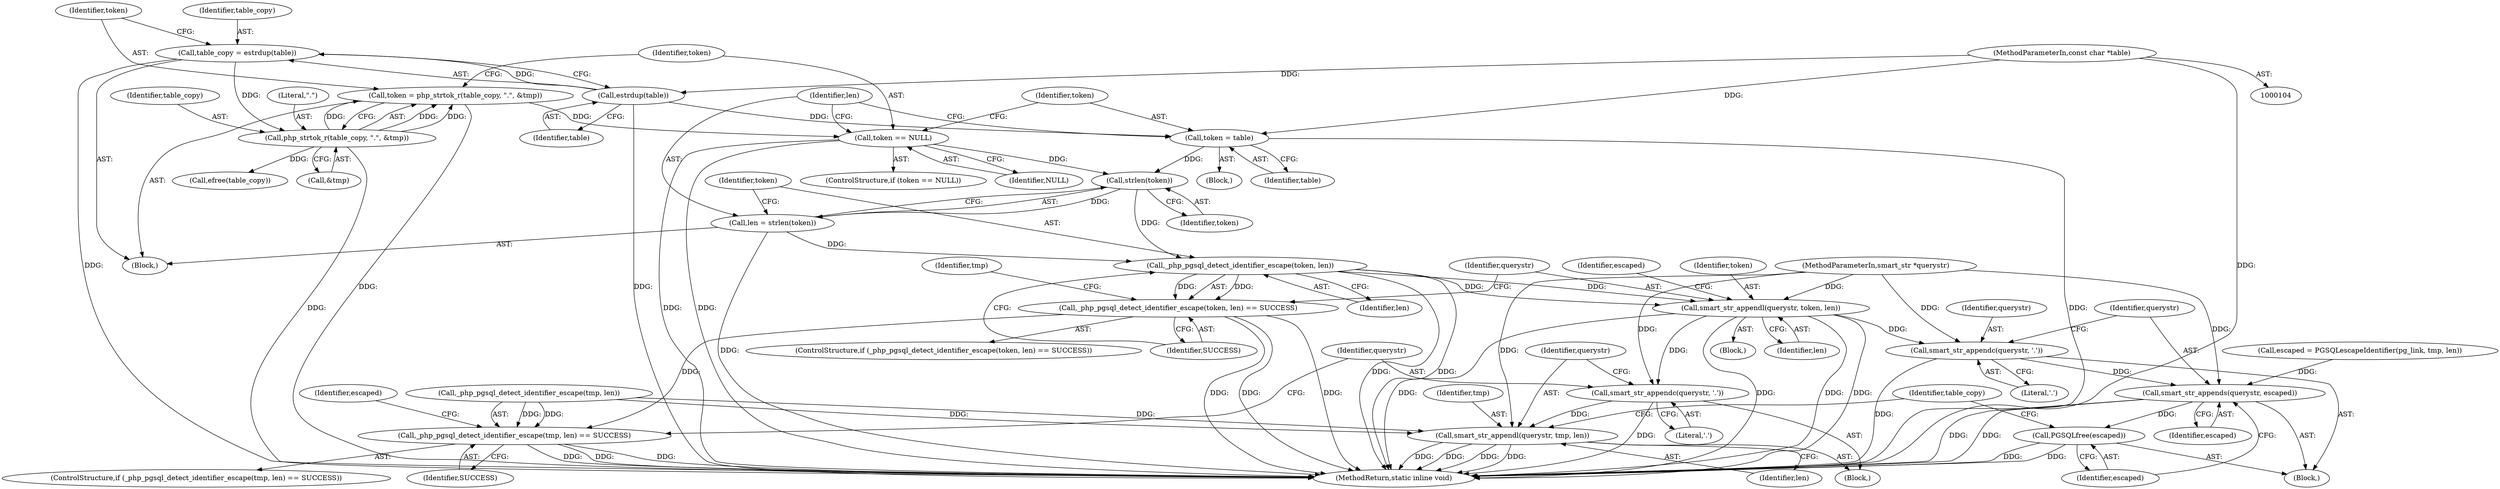 digraph "0_php_124fb22a13fafa3648e4e15b4f207c7096d8155e_0@API" {
"1000135" [label="(Call,strlen(token))"];
"1000126" [label="(Call,token == NULL)"];
"1000118" [label="(Call,token = php_strtok_r(table_copy, \".\", &tmp))"];
"1000120" [label="(Call,php_strtok_r(table_copy, \".\", &tmp))"];
"1000114" [label="(Call,table_copy = estrdup(table))"];
"1000116" [label="(Call,estrdup(table))"];
"1000107" [label="(MethodParameterIn,const char *table)"];
"1000130" [label="(Call,token = table)"];
"1000133" [label="(Call,len = strlen(token))"];
"1000139" [label="(Call,_php_pgsql_detect_identifier_escape(token, len))"];
"1000138" [label="(Call,_php_pgsql_detect_identifier_escape(token, len) == SUCCESS)"];
"1000161" [label="(Call,_php_pgsql_detect_identifier_escape(tmp, len) == SUCCESS)"];
"1000144" [label="(Call,smart_str_appendl(querystr, token, len))"];
"1000167" [label="(Call,smart_str_appendc(querystr, '.'))"];
"1000170" [label="(Call,smart_str_appendl(querystr, tmp, len))"];
"1000182" [label="(Call,smart_str_appendc(querystr, '.'))"];
"1000185" [label="(Call,smart_str_appends(querystr, escaped))"];
"1000188" [label="(Call,PGSQLfree(escaped))"];
"1000108" [label="(Block,)"];
"1000116" [label="(Call,estrdup(table))"];
"1000130" [label="(Call,token = table)"];
"1000189" [label="(Identifier,escaped)"];
"1000184" [label="(Literal,'.')"];
"1000142" [label="(Identifier,SUCCESS)"];
"1000117" [label="(Identifier,table)"];
"1000125" [label="(ControlStructure,if (token == NULL))"];
"1000138" [label="(Call,_php_pgsql_detect_identifier_escape(token, len) == SUCCESS)"];
"1000145" [label="(Identifier,querystr)"];
"1000182" [label="(Call,smart_str_appendc(querystr, '.'))"];
"1000170" [label="(Call,smart_str_appendl(querystr, tmp, len))"];
"1000114" [label="(Call,table_copy = estrdup(table))"];
"1000136" [label="(Identifier,token)"];
"1000167" [label="(Call,smart_str_appendc(querystr, '.'))"];
"1000120" [label="(Call,php_strtok_r(table_copy, \".\", &tmp))"];
"1000115" [label="(Identifier,table_copy)"];
"1000144" [label="(Call,smart_str_appendl(querystr, token, len))"];
"1000166" [label="(Block,)"];
"1000127" [label="(Identifier,token)"];
"1000119" [label="(Identifier,token)"];
"1000133" [label="(Call,len = strlen(token))"];
"1000118" [label="(Call,token = php_strtok_r(table_copy, \".\", &tmp))"];
"1000140" [label="(Identifier,token)"];
"1000141" [label="(Identifier,len)"];
"1000135" [label="(Call,strlen(token))"];
"1000173" [label="(Identifier,len)"];
"1000123" [label="(Call,&tmp)"];
"1000190" [label="(Call,efree(table_copy))"];
"1000129" [label="(Block,)"];
"1000191" [label="(Identifier,table_copy)"];
"1000186" [label="(Identifier,querystr)"];
"1000147" [label="(Identifier,len)"];
"1000137" [label="(ControlStructure,if (_php_pgsql_detect_identifier_escape(token, len) == SUCCESS))"];
"1000168" [label="(Identifier,querystr)"];
"1000187" [label="(Identifier,escaped)"];
"1000131" [label="(Identifier,token)"];
"1000152" [label="(Identifier,tmp)"];
"1000176" [label="(Call,escaped = PGSQLescapeIdentifier(pg_link, tmp, len))"];
"1000128" [label="(Identifier,NULL)"];
"1000165" [label="(Identifier,SUCCESS)"];
"1000149" [label="(Identifier,escaped)"];
"1000175" [label="(Block,)"];
"1000172" [label="(Identifier,tmp)"];
"1000192" [label="(MethodReturn,static inline void)"];
"1000161" [label="(Call,_php_pgsql_detect_identifier_escape(tmp, len) == SUCCESS)"];
"1000183" [label="(Identifier,querystr)"];
"1000107" [label="(MethodParameterIn,const char *table)"];
"1000185" [label="(Call,smart_str_appends(querystr, escaped))"];
"1000134" [label="(Identifier,len)"];
"1000177" [label="(Identifier,escaped)"];
"1000139" [label="(Call,_php_pgsql_detect_identifier_escape(token, len))"];
"1000122" [label="(Literal,\".\")"];
"1000169" [label="(Literal,'.')"];
"1000160" [label="(ControlStructure,if (_php_pgsql_detect_identifier_escape(tmp, len) == SUCCESS))"];
"1000162" [label="(Call,_php_pgsql_detect_identifier_escape(tmp, len))"];
"1000143" [label="(Block,)"];
"1000171" [label="(Identifier,querystr)"];
"1000126" [label="(Call,token == NULL)"];
"1000132" [label="(Identifier,table)"];
"1000146" [label="(Identifier,token)"];
"1000105" [label="(MethodParameterIn,smart_str *querystr)"];
"1000121" [label="(Identifier,table_copy)"];
"1000188" [label="(Call,PGSQLfree(escaped))"];
"1000135" -> "1000133"  [label="AST: "];
"1000135" -> "1000136"  [label="CFG: "];
"1000136" -> "1000135"  [label="AST: "];
"1000133" -> "1000135"  [label="CFG: "];
"1000135" -> "1000133"  [label="DDG: "];
"1000126" -> "1000135"  [label="DDG: "];
"1000130" -> "1000135"  [label="DDG: "];
"1000135" -> "1000139"  [label="DDG: "];
"1000126" -> "1000125"  [label="AST: "];
"1000126" -> "1000128"  [label="CFG: "];
"1000127" -> "1000126"  [label="AST: "];
"1000128" -> "1000126"  [label="AST: "];
"1000131" -> "1000126"  [label="CFG: "];
"1000134" -> "1000126"  [label="CFG: "];
"1000126" -> "1000192"  [label="DDG: "];
"1000126" -> "1000192"  [label="DDG: "];
"1000118" -> "1000126"  [label="DDG: "];
"1000118" -> "1000108"  [label="AST: "];
"1000118" -> "1000120"  [label="CFG: "];
"1000119" -> "1000118"  [label="AST: "];
"1000120" -> "1000118"  [label="AST: "];
"1000127" -> "1000118"  [label="CFG: "];
"1000118" -> "1000192"  [label="DDG: "];
"1000120" -> "1000118"  [label="DDG: "];
"1000120" -> "1000118"  [label="DDG: "];
"1000120" -> "1000118"  [label="DDG: "];
"1000120" -> "1000123"  [label="CFG: "];
"1000121" -> "1000120"  [label="AST: "];
"1000122" -> "1000120"  [label="AST: "];
"1000123" -> "1000120"  [label="AST: "];
"1000120" -> "1000192"  [label="DDG: "];
"1000114" -> "1000120"  [label="DDG: "];
"1000120" -> "1000190"  [label="DDG: "];
"1000114" -> "1000108"  [label="AST: "];
"1000114" -> "1000116"  [label="CFG: "];
"1000115" -> "1000114"  [label="AST: "];
"1000116" -> "1000114"  [label="AST: "];
"1000119" -> "1000114"  [label="CFG: "];
"1000114" -> "1000192"  [label="DDG: "];
"1000116" -> "1000114"  [label="DDG: "];
"1000116" -> "1000117"  [label="CFG: "];
"1000117" -> "1000116"  [label="AST: "];
"1000116" -> "1000192"  [label="DDG: "];
"1000107" -> "1000116"  [label="DDG: "];
"1000116" -> "1000130"  [label="DDG: "];
"1000107" -> "1000104"  [label="AST: "];
"1000107" -> "1000192"  [label="DDG: "];
"1000107" -> "1000130"  [label="DDG: "];
"1000130" -> "1000129"  [label="AST: "];
"1000130" -> "1000132"  [label="CFG: "];
"1000131" -> "1000130"  [label="AST: "];
"1000132" -> "1000130"  [label="AST: "];
"1000134" -> "1000130"  [label="CFG: "];
"1000130" -> "1000192"  [label="DDG: "];
"1000133" -> "1000108"  [label="AST: "];
"1000134" -> "1000133"  [label="AST: "];
"1000140" -> "1000133"  [label="CFG: "];
"1000133" -> "1000192"  [label="DDG: "];
"1000133" -> "1000139"  [label="DDG: "];
"1000139" -> "1000138"  [label="AST: "];
"1000139" -> "1000141"  [label="CFG: "];
"1000140" -> "1000139"  [label="AST: "];
"1000141" -> "1000139"  [label="AST: "];
"1000142" -> "1000139"  [label="CFG: "];
"1000139" -> "1000192"  [label="DDG: "];
"1000139" -> "1000192"  [label="DDG: "];
"1000139" -> "1000138"  [label="DDG: "];
"1000139" -> "1000138"  [label="DDG: "];
"1000139" -> "1000144"  [label="DDG: "];
"1000139" -> "1000144"  [label="DDG: "];
"1000138" -> "1000137"  [label="AST: "];
"1000138" -> "1000142"  [label="CFG: "];
"1000142" -> "1000138"  [label="AST: "];
"1000145" -> "1000138"  [label="CFG: "];
"1000152" -> "1000138"  [label="CFG: "];
"1000138" -> "1000192"  [label="DDG: "];
"1000138" -> "1000192"  [label="DDG: "];
"1000138" -> "1000192"  [label="DDG: "];
"1000138" -> "1000161"  [label="DDG: "];
"1000161" -> "1000160"  [label="AST: "];
"1000161" -> "1000165"  [label="CFG: "];
"1000162" -> "1000161"  [label="AST: "];
"1000165" -> "1000161"  [label="AST: "];
"1000168" -> "1000161"  [label="CFG: "];
"1000177" -> "1000161"  [label="CFG: "];
"1000161" -> "1000192"  [label="DDG: "];
"1000161" -> "1000192"  [label="DDG: "];
"1000161" -> "1000192"  [label="DDG: "];
"1000162" -> "1000161"  [label="DDG: "];
"1000162" -> "1000161"  [label="DDG: "];
"1000144" -> "1000143"  [label="AST: "];
"1000144" -> "1000147"  [label="CFG: "];
"1000145" -> "1000144"  [label="AST: "];
"1000146" -> "1000144"  [label="AST: "];
"1000147" -> "1000144"  [label="AST: "];
"1000149" -> "1000144"  [label="CFG: "];
"1000144" -> "1000192"  [label="DDG: "];
"1000144" -> "1000192"  [label="DDG: "];
"1000144" -> "1000192"  [label="DDG: "];
"1000144" -> "1000192"  [label="DDG: "];
"1000105" -> "1000144"  [label="DDG: "];
"1000144" -> "1000167"  [label="DDG: "];
"1000144" -> "1000182"  [label="DDG: "];
"1000167" -> "1000166"  [label="AST: "];
"1000167" -> "1000169"  [label="CFG: "];
"1000168" -> "1000167"  [label="AST: "];
"1000169" -> "1000167"  [label="AST: "];
"1000171" -> "1000167"  [label="CFG: "];
"1000167" -> "1000192"  [label="DDG: "];
"1000105" -> "1000167"  [label="DDG: "];
"1000167" -> "1000170"  [label="DDG: "];
"1000170" -> "1000166"  [label="AST: "];
"1000170" -> "1000173"  [label="CFG: "];
"1000171" -> "1000170"  [label="AST: "];
"1000172" -> "1000170"  [label="AST: "];
"1000173" -> "1000170"  [label="AST: "];
"1000191" -> "1000170"  [label="CFG: "];
"1000170" -> "1000192"  [label="DDG: "];
"1000170" -> "1000192"  [label="DDG: "];
"1000170" -> "1000192"  [label="DDG: "];
"1000170" -> "1000192"  [label="DDG: "];
"1000105" -> "1000170"  [label="DDG: "];
"1000162" -> "1000170"  [label="DDG: "];
"1000162" -> "1000170"  [label="DDG: "];
"1000182" -> "1000175"  [label="AST: "];
"1000182" -> "1000184"  [label="CFG: "];
"1000183" -> "1000182"  [label="AST: "];
"1000184" -> "1000182"  [label="AST: "];
"1000186" -> "1000182"  [label="CFG: "];
"1000182" -> "1000192"  [label="DDG: "];
"1000105" -> "1000182"  [label="DDG: "];
"1000182" -> "1000185"  [label="DDG: "];
"1000185" -> "1000175"  [label="AST: "];
"1000185" -> "1000187"  [label="CFG: "];
"1000186" -> "1000185"  [label="AST: "];
"1000187" -> "1000185"  [label="AST: "];
"1000189" -> "1000185"  [label="CFG: "];
"1000185" -> "1000192"  [label="DDG: "];
"1000185" -> "1000192"  [label="DDG: "];
"1000105" -> "1000185"  [label="DDG: "];
"1000176" -> "1000185"  [label="DDG: "];
"1000185" -> "1000188"  [label="DDG: "];
"1000188" -> "1000175"  [label="AST: "];
"1000188" -> "1000189"  [label="CFG: "];
"1000189" -> "1000188"  [label="AST: "];
"1000191" -> "1000188"  [label="CFG: "];
"1000188" -> "1000192"  [label="DDG: "];
"1000188" -> "1000192"  [label="DDG: "];
}
